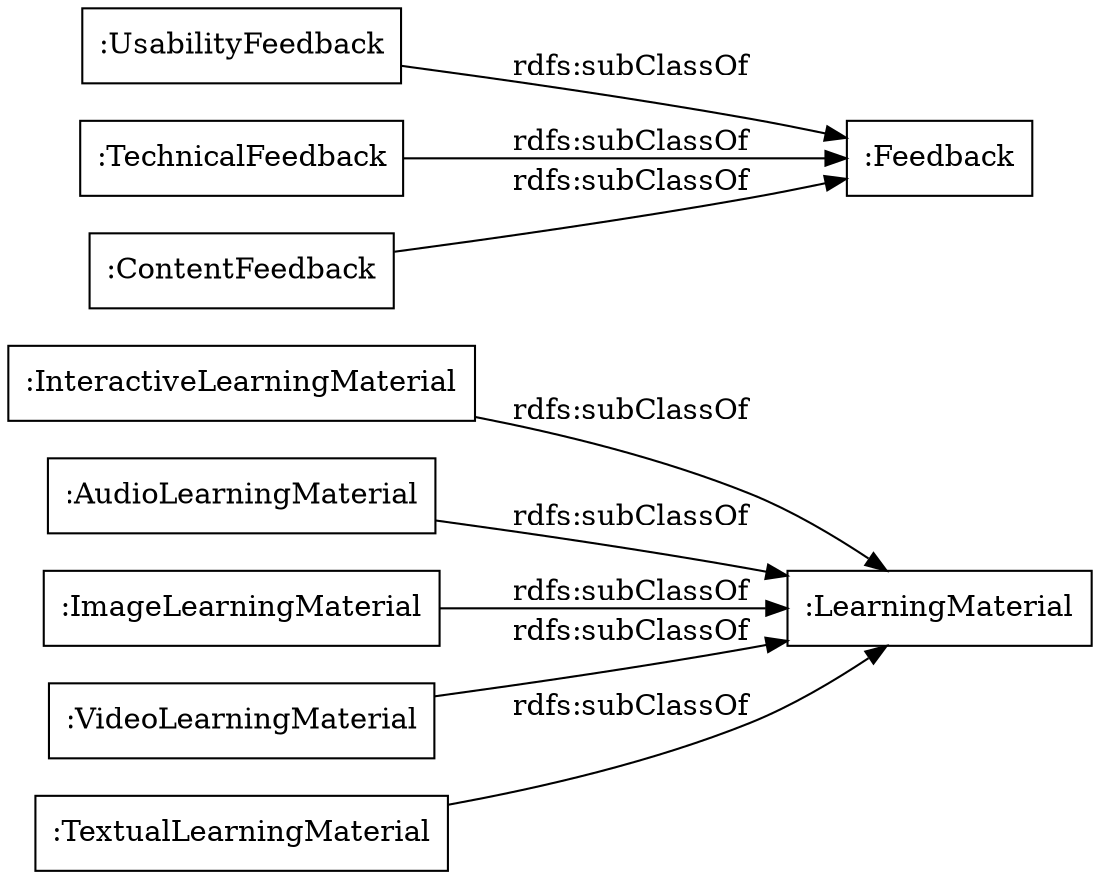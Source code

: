 digraph ar2dtool_diagram { 
rankdir=LR;
size="1000"
node [shape = rectangle, color="black"]; ":InteractiveLearningMaterial" ":AudioLearningMaterial" ":Feedback" ":LearningMaterial" ":ImageLearningMaterial" ":UsabilityFeedback" ":TechnicalFeedback" ":VideoLearningMaterial" ":ContentFeedback" ":TextualLearningMaterial" ; /*classes style*/
	":AudioLearningMaterial" -> ":LearningMaterial" [ label = "rdfs:subClassOf" ];
	":VideoLearningMaterial" -> ":LearningMaterial" [ label = "rdfs:subClassOf" ];
	":ImageLearningMaterial" -> ":LearningMaterial" [ label = "rdfs:subClassOf" ];
	":InteractiveLearningMaterial" -> ":LearningMaterial" [ label = "rdfs:subClassOf" ];
	":UsabilityFeedback" -> ":Feedback" [ label = "rdfs:subClassOf" ];
	":TextualLearningMaterial" -> ":LearningMaterial" [ label = "rdfs:subClassOf" ];
	":ContentFeedback" -> ":Feedback" [ label = "rdfs:subClassOf" ];
	":TechnicalFeedback" -> ":Feedback" [ label = "rdfs:subClassOf" ];

}
